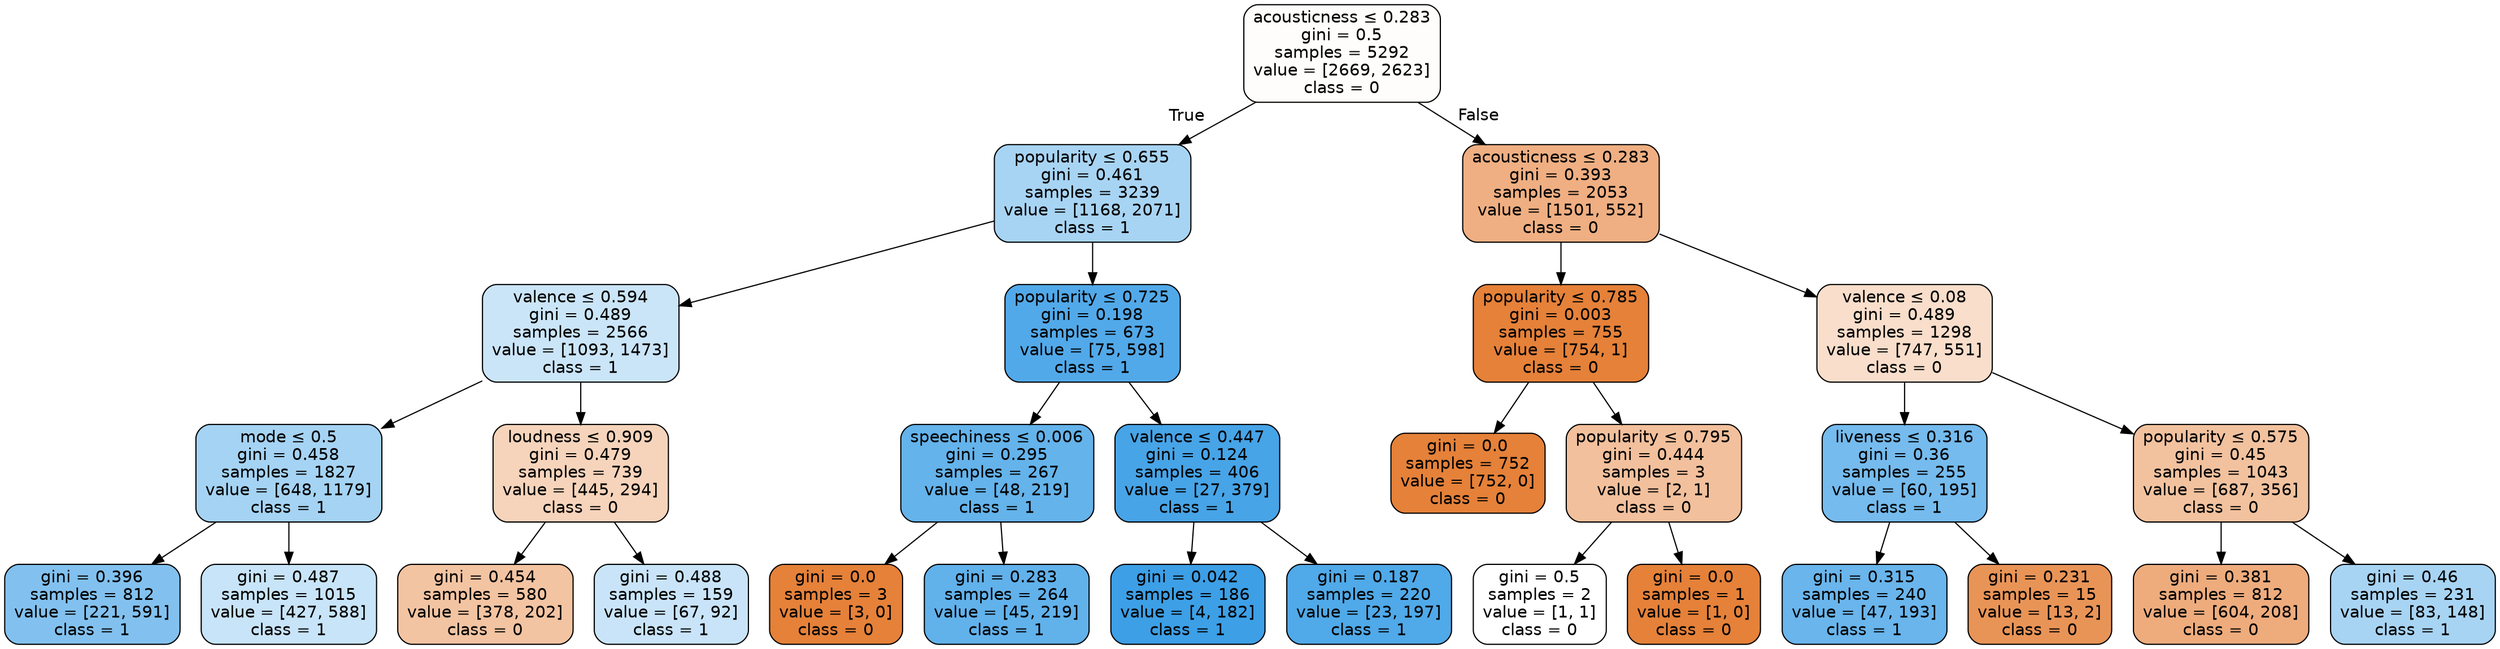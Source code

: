 digraph Tree {
node [shape=box, style="filled, rounded", color="black", fontname=helvetica] ;
edge [fontname=helvetica] ;
0 [label=<acousticness &le; 0.283<br/>gini = 0.5<br/>samples = 5292<br/>value = [2669, 2623]<br/>class = 0>, fillcolor="#e5813904"] ;
1 [label=<popularity &le; 0.655<br/>gini = 0.461<br/>samples = 3239<br/>value = [1168, 2071]<br/>class = 1>, fillcolor="#399de56f"] ;
0 -> 1 [labeldistance=2.5, labelangle=45, headlabel="True"] ;
2 [label=<valence &le; 0.594<br/>gini = 0.489<br/>samples = 2566<br/>value = [1093, 1473]<br/>class = 1>, fillcolor="#399de542"] ;
1 -> 2 ;
3 [label=<mode &le; 0.5<br/>gini = 0.458<br/>samples = 1827<br/>value = [648, 1179]<br/>class = 1>, fillcolor="#399de573"] ;
2 -> 3 ;
4 [label=<gini = 0.396<br/>samples = 812<br/>value = [221, 591]<br/>class = 1>, fillcolor="#399de5a0"] ;
3 -> 4 ;
5 [label=<gini = 0.487<br/>samples = 1015<br/>value = [427, 588]<br/>class = 1>, fillcolor="#399de546"] ;
3 -> 5 ;
6 [label=<loudness &le; 0.909<br/>gini = 0.479<br/>samples = 739<br/>value = [445, 294]<br/>class = 0>, fillcolor="#e5813957"] ;
2 -> 6 ;
7 [label=<gini = 0.454<br/>samples = 580<br/>value = [378, 202]<br/>class = 0>, fillcolor="#e5813977"] ;
6 -> 7 ;
8 [label=<gini = 0.488<br/>samples = 159<br/>value = [67, 92]<br/>class = 1>, fillcolor="#399de545"] ;
6 -> 8 ;
9 [label=<popularity &le; 0.725<br/>gini = 0.198<br/>samples = 673<br/>value = [75, 598]<br/>class = 1>, fillcolor="#399de5df"] ;
1 -> 9 ;
10 [label=<speechiness &le; 0.006<br/>gini = 0.295<br/>samples = 267<br/>value = [48, 219]<br/>class = 1>, fillcolor="#399de5c7"] ;
9 -> 10 ;
11 [label=<gini = 0.0<br/>samples = 3<br/>value = [3, 0]<br/>class = 0>, fillcolor="#e58139ff"] ;
10 -> 11 ;
12 [label=<gini = 0.283<br/>samples = 264<br/>value = [45, 219]<br/>class = 1>, fillcolor="#399de5cb"] ;
10 -> 12 ;
13 [label=<valence &le; 0.447<br/>gini = 0.124<br/>samples = 406<br/>value = [27, 379]<br/>class = 1>, fillcolor="#399de5ed"] ;
9 -> 13 ;
14 [label=<gini = 0.042<br/>samples = 186<br/>value = [4, 182]<br/>class = 1>, fillcolor="#399de5f9"] ;
13 -> 14 ;
15 [label=<gini = 0.187<br/>samples = 220<br/>value = [23, 197]<br/>class = 1>, fillcolor="#399de5e1"] ;
13 -> 15 ;
16 [label=<acousticness &le; 0.283<br/>gini = 0.393<br/>samples = 2053<br/>value = [1501, 552]<br/>class = 0>, fillcolor="#e58139a1"] ;
0 -> 16 [labeldistance=2.5, labelangle=-45, headlabel="False"] ;
17 [label=<popularity &le; 0.785<br/>gini = 0.003<br/>samples = 755<br/>value = [754, 1]<br/>class = 0>, fillcolor="#e58139ff"] ;
16 -> 17 ;
18 [label=<gini = 0.0<br/>samples = 752<br/>value = [752, 0]<br/>class = 0>, fillcolor="#e58139ff"] ;
17 -> 18 ;
19 [label=<popularity &le; 0.795<br/>gini = 0.444<br/>samples = 3<br/>value = [2, 1]<br/>class = 0>, fillcolor="#e581397f"] ;
17 -> 19 ;
20 [label=<gini = 0.5<br/>samples = 2<br/>value = [1, 1]<br/>class = 0>, fillcolor="#e5813900"] ;
19 -> 20 ;
21 [label=<gini = 0.0<br/>samples = 1<br/>value = [1, 0]<br/>class = 0>, fillcolor="#e58139ff"] ;
19 -> 21 ;
22 [label=<valence &le; 0.08<br/>gini = 0.489<br/>samples = 1298<br/>value = [747, 551]<br/>class = 0>, fillcolor="#e5813943"] ;
16 -> 22 ;
23 [label=<liveness &le; 0.316<br/>gini = 0.36<br/>samples = 255<br/>value = [60, 195]<br/>class = 1>, fillcolor="#399de5b1"] ;
22 -> 23 ;
24 [label=<gini = 0.315<br/>samples = 240<br/>value = [47, 193]<br/>class = 1>, fillcolor="#399de5c1"] ;
23 -> 24 ;
25 [label=<gini = 0.231<br/>samples = 15<br/>value = [13, 2]<br/>class = 0>, fillcolor="#e58139d8"] ;
23 -> 25 ;
26 [label=<popularity &le; 0.575<br/>gini = 0.45<br/>samples = 1043<br/>value = [687, 356]<br/>class = 0>, fillcolor="#e581397b"] ;
22 -> 26 ;
27 [label=<gini = 0.381<br/>samples = 812<br/>value = [604, 208]<br/>class = 0>, fillcolor="#e58139a7"] ;
26 -> 27 ;
28 [label=<gini = 0.46<br/>samples = 231<br/>value = [83, 148]<br/>class = 1>, fillcolor="#399de570"] ;
26 -> 28 ;
}